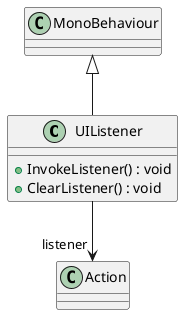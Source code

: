 @startuml
class UIListener {
    + InvokeListener() : void
    + ClearListener() : void
}
MonoBehaviour <|-- UIListener
UIListener --> "listener" Action
@enduml
